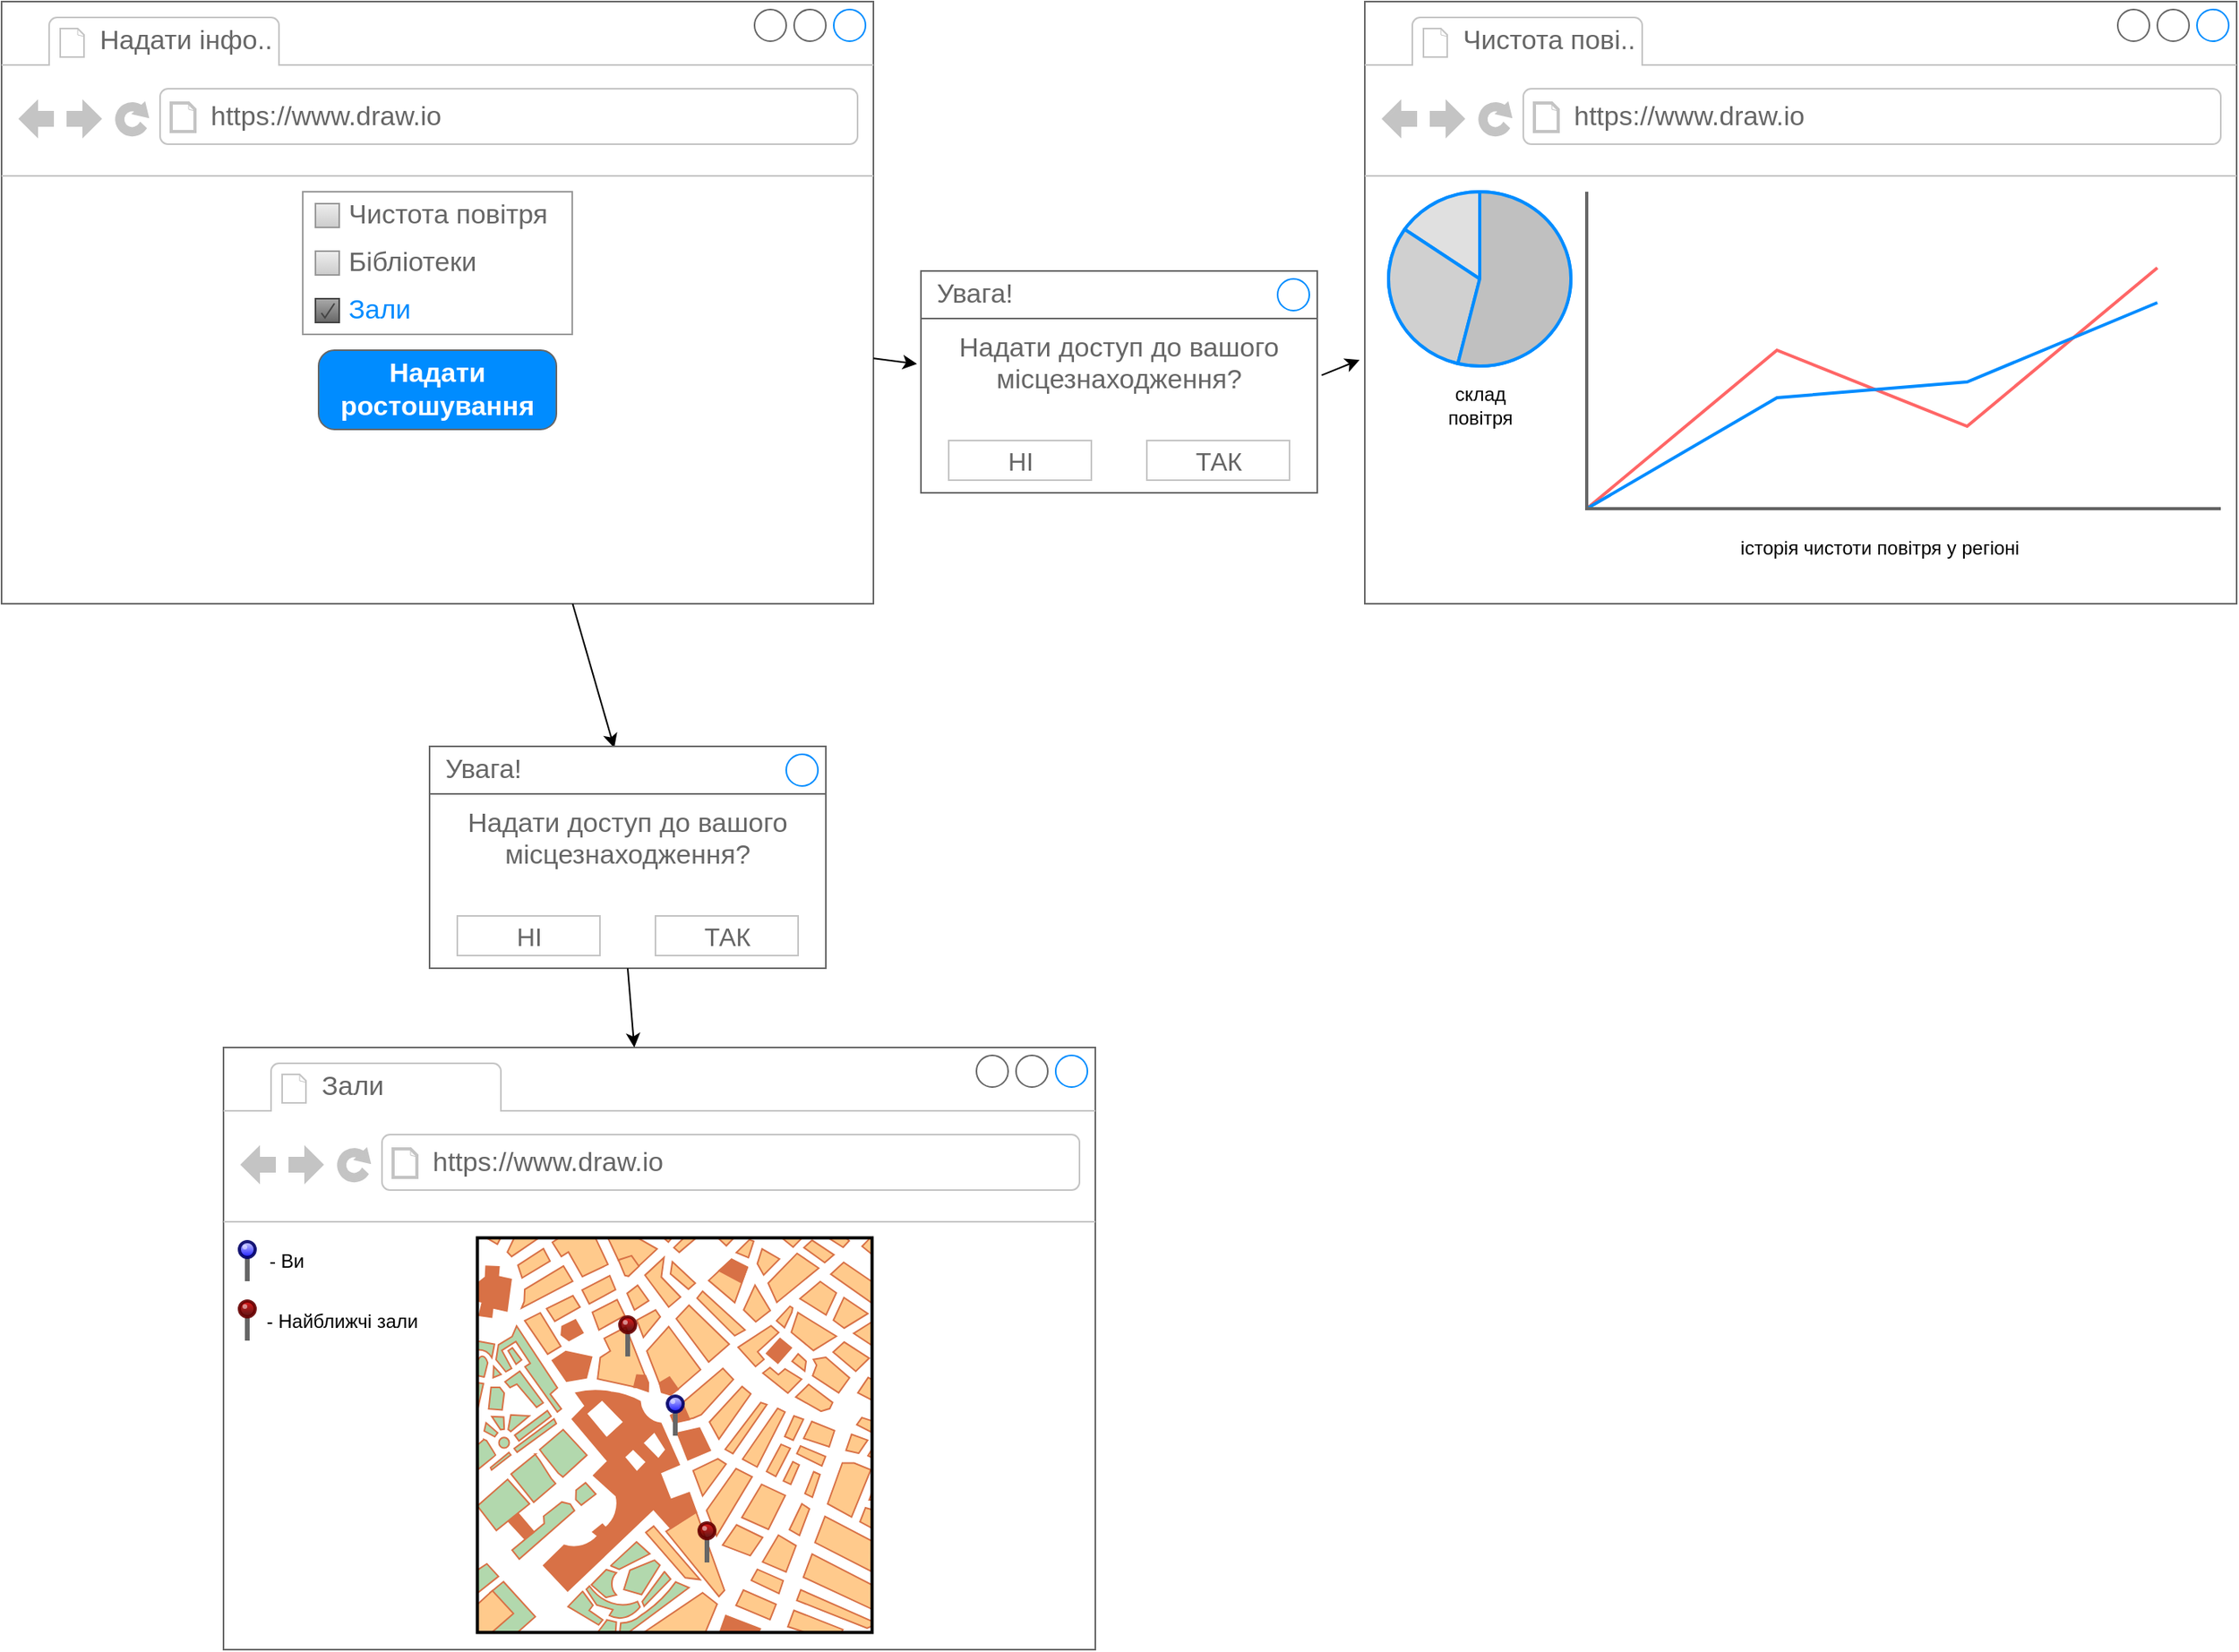 <mxfile version="20.3.0" type="device"><diagram id="6rh-yDU9bg9o7tC9YSz5" name="Страница 1"><mxGraphModel dx="1038" dy="579" grid="1" gridSize="10" guides="1" tooltips="1" connect="1" arrows="1" fold="1" page="1" pageScale="1" pageWidth="827" pageHeight="1169" math="0" shadow="0"><root><mxCell id="0"/><mxCell id="1" parent="0"/><mxCell id="sW3L8a6gKehlJSTnEHbh-6" value="" style="strokeWidth=1;shadow=0;dashed=0;align=center;html=1;shape=mxgraph.mockup.containers.browserWindow;rSize=0;strokeColor=#666666;strokeColor2=#008cff;strokeColor3=#c4c4c4;mainText=,;recursiveResize=0;" vertex="1" parent="1"><mxGeometry x="30" y="20" width="550" height="380" as="geometry"/></mxCell><mxCell id="sW3L8a6gKehlJSTnEHbh-7" value="Надати інфо.." style="strokeWidth=1;shadow=0;dashed=0;align=center;html=1;shape=mxgraph.mockup.containers.anchor;fontSize=17;fontColor=#666666;align=left;" vertex="1" parent="sW3L8a6gKehlJSTnEHbh-6"><mxGeometry x="60" y="12" width="110" height="26" as="geometry"/></mxCell><mxCell id="sW3L8a6gKehlJSTnEHbh-8" value="https://www.draw.io" style="strokeWidth=1;shadow=0;dashed=0;align=center;html=1;shape=mxgraph.mockup.containers.anchor;rSize=0;fontSize=17;fontColor=#666666;align=left;" vertex="1" parent="sW3L8a6gKehlJSTnEHbh-6"><mxGeometry x="130" y="60" width="250" height="26" as="geometry"/></mxCell><mxCell id="sW3L8a6gKehlJSTnEHbh-1" value="" style="strokeWidth=1;shadow=0;dashed=0;align=center;html=1;shape=mxgraph.mockup.forms.rrect;rSize=0;strokeColor=#999999;fillColor=#ffffff;recursiveResize=0;" vertex="1" parent="sW3L8a6gKehlJSTnEHbh-6"><mxGeometry x="190" y="120" width="170" height="90" as="geometry"/></mxCell><mxCell id="sW3L8a6gKehlJSTnEHbh-2" value="Чистота повітря" style="strokeWidth=1;shadow=0;dashed=0;align=center;html=1;shape=mxgraph.mockup.forms.rrect;rSize=0;fillColor=#eeeeee;strokeColor=#999999;gradientColor=#cccccc;align=left;spacingLeft=4;fontSize=17;fontColor=#666666;labelPosition=right;" vertex="1" parent="sW3L8a6gKehlJSTnEHbh-1"><mxGeometry x="8" y="7.5" width="15" height="15" as="geometry"/></mxCell><mxCell id="sW3L8a6gKehlJSTnEHbh-3" value="Бібліотеки" style="strokeWidth=1;shadow=0;dashed=0;align=center;html=1;shape=mxgraph.mockup.forms.rrect;rSize=0;fillColor=#eeeeee;strokeColor=#999999;gradientColor=#cccccc;align=left;spacingLeft=4;fontSize=17;fontColor=#666666;labelPosition=right;" vertex="1" parent="sW3L8a6gKehlJSTnEHbh-1"><mxGeometry x="8" y="37.5" width="15" height="15" as="geometry"/></mxCell><mxCell id="sW3L8a6gKehlJSTnEHbh-4" value="Зали" style="strokeWidth=1;shadow=0;dashed=0;align=center;html=1;shape=mxgraph.mockup.forms.checkbox;rSize=0;resizable=0;fillColor=#aaaaaa;strokeColor=#444444;gradientColor=#666666;align=left;spacingLeft=4;fontSize=17;fontColor=#008cff;labelPosition=right;" vertex="1" parent="sW3L8a6gKehlJSTnEHbh-1"><mxGeometry x="8" y="67.5" width="15" height="15" as="geometry"/></mxCell><mxCell id="sW3L8a6gKehlJSTnEHbh-9" value="Надати ростошування" style="strokeWidth=1;shadow=0;dashed=0;align=center;html=1;shape=mxgraph.mockup.buttons.button;strokeColor=#666666;fontColor=#ffffff;mainText=;buttonStyle=round;fontSize=17;fontStyle=1;fillColor=#008cff;whiteSpace=wrap;" vertex="1" parent="sW3L8a6gKehlJSTnEHbh-6"><mxGeometry x="200" y="220" width="150" height="50" as="geometry"/></mxCell><mxCell id="sW3L8a6gKehlJSTnEHbh-34" value="" style="endArrow=classic;html=1;rounded=0;exitX=0.655;exitY=1;exitDx=0;exitDy=0;exitPerimeter=0;entryX=0.466;entryY=0.033;entryDx=0;entryDy=0;entryPerimeter=0;" edge="1" parent="1" source="sW3L8a6gKehlJSTnEHbh-6" target="sW3L8a6gKehlJSTnEHbh-66"><mxGeometry width="50" height="50" relative="1" as="geometry"><mxPoint x="390" y="460" as="sourcePoint"/><mxPoint x="405" y="487" as="targetPoint"/></mxGeometry></mxCell><mxCell id="sW3L8a6gKehlJSTnEHbh-54" value="" style="strokeWidth=1;shadow=0;dashed=0;align=center;html=1;shape=mxgraph.mockup.containers.browserWindow;rSize=0;strokeColor=#666666;strokeColor2=#008cff;strokeColor3=#c4c4c4;mainText=,;recursiveResize=0;" vertex="1" parent="1"><mxGeometry x="170" y="680" width="550" height="380" as="geometry"/></mxCell><mxCell id="sW3L8a6gKehlJSTnEHbh-55" value="Зали" style="strokeWidth=1;shadow=0;dashed=0;align=center;html=1;shape=mxgraph.mockup.containers.anchor;fontSize=17;fontColor=#666666;align=left;" vertex="1" parent="sW3L8a6gKehlJSTnEHbh-54"><mxGeometry x="60" y="12" width="110" height="26" as="geometry"/></mxCell><mxCell id="sW3L8a6gKehlJSTnEHbh-56" value="https://www.draw.io" style="strokeWidth=1;shadow=0;dashed=0;align=center;html=1;shape=mxgraph.mockup.containers.anchor;rSize=0;fontSize=17;fontColor=#666666;align=left;" vertex="1" parent="sW3L8a6gKehlJSTnEHbh-54"><mxGeometry x="130" y="60" width="250" height="26" as="geometry"/></mxCell><mxCell id="sW3L8a6gKehlJSTnEHbh-57" value="" style="verticalLabelPosition=bottom;shadow=0;dashed=0;align=center;html=1;verticalAlign=top;strokeWidth=1;shape=mxgraph.mockup.misc.map;" vertex="1" parent="sW3L8a6gKehlJSTnEHbh-54"><mxGeometry x="160" y="120" width="250" height="250" as="geometry"/></mxCell><mxCell id="sW3L8a6gKehlJSTnEHbh-58" value="" style="verticalLabelPosition=top;shadow=0;dashed=0;align=center;html=1;verticalAlign=bottom;strokeWidth=1;shape=mxgraph.mockup.misc.pin;fillColor2=#dd0000;fillColor3=#440000;strokeColor=#660000;" vertex="1" parent="sW3L8a6gKehlJSTnEHbh-54"><mxGeometry x="250" y="170" width="10" height="25" as="geometry"/></mxCell><mxCell id="sW3L8a6gKehlJSTnEHbh-59" value="" style="verticalLabelPosition=top;shadow=0;dashed=0;align=center;html=1;verticalAlign=bottom;strokeWidth=1;shape=mxgraph.mockup.misc.pin;fillColor2=#dd0000;fillColor3=#440000;strokeColor=#660000;" vertex="1" parent="sW3L8a6gKehlJSTnEHbh-54"><mxGeometry x="300" y="300" width="10" height="25" as="geometry"/></mxCell><mxCell id="sW3L8a6gKehlJSTnEHbh-60" value="" style="verticalLabelPosition=top;shadow=0;dashed=0;align=center;html=1;verticalAlign=bottom;strokeWidth=1;shape=mxgraph.mockup.misc.pin;fillColor2=#ccccff;fillColor3=#0000ff;strokeColor=#000066;" vertex="1" parent="sW3L8a6gKehlJSTnEHbh-54"><mxGeometry x="280" y="220" width="10" height="25" as="geometry"/></mxCell><mxCell id="sW3L8a6gKehlJSTnEHbh-61" value="- Ви" style="text;html=1;strokeColor=none;fillColor=none;align=center;verticalAlign=middle;whiteSpace=wrap;rounded=0;" vertex="1" parent="sW3L8a6gKehlJSTnEHbh-54"><mxGeometry x="10" y="120" width="60" height="30" as="geometry"/></mxCell><mxCell id="sW3L8a6gKehlJSTnEHbh-62" value="" style="verticalLabelPosition=top;shadow=0;dashed=0;align=center;html=1;verticalAlign=bottom;strokeWidth=1;shape=mxgraph.mockup.misc.pin;fillColor2=#ccccff;fillColor3=#0000ff;strokeColor=#000066;" vertex="1" parent="sW3L8a6gKehlJSTnEHbh-54"><mxGeometry x="10" y="122.5" width="10" height="25" as="geometry"/></mxCell><mxCell id="sW3L8a6gKehlJSTnEHbh-63" value="" style="verticalLabelPosition=top;shadow=0;dashed=0;align=center;html=1;verticalAlign=bottom;strokeWidth=1;shape=mxgraph.mockup.misc.pin;fillColor2=#dd0000;fillColor3=#440000;strokeColor=#660000;" vertex="1" parent="sW3L8a6gKehlJSTnEHbh-54"><mxGeometry x="10" y="160" width="10" height="25" as="geometry"/></mxCell><mxCell id="sW3L8a6gKehlJSTnEHbh-64" value="- Найближчі зали" style="text;html=1;strokeColor=none;fillColor=none;align=center;verticalAlign=middle;whiteSpace=wrap;rounded=0;" vertex="1" parent="sW3L8a6gKehlJSTnEHbh-54"><mxGeometry x="10" y="157.5" width="130" height="30" as="geometry"/></mxCell><mxCell id="sW3L8a6gKehlJSTnEHbh-65" value="Надати доступ до вашого місцезнаходження?" style="strokeWidth=1;shadow=0;dashed=0;align=center;html=1;shape=mxgraph.mockup.containers.rrect;rSize=0;strokeColor=#666666;fontColor=#666666;fontSize=17;verticalAlign=top;whiteSpace=wrap;fillColor=#ffffff;spacingTop=32;" vertex="1" parent="1"><mxGeometry x="300" y="490" width="250" height="140" as="geometry"/></mxCell><mxCell id="sW3L8a6gKehlJSTnEHbh-66" value="Увага!" style="strokeWidth=1;shadow=0;dashed=0;align=center;html=1;shape=mxgraph.mockup.containers.rrect;rSize=0;fontSize=17;fontColor=#666666;strokeColor=#666666;align=left;spacingLeft=8;fillColor=none;resizeWidth=1;" vertex="1" parent="sW3L8a6gKehlJSTnEHbh-65"><mxGeometry width="250" height="30" relative="1" as="geometry"/></mxCell><mxCell id="sW3L8a6gKehlJSTnEHbh-67" value="" style="shape=ellipse;strokeColor=#008cff;resizable=0;fillColor=none;html=1;" vertex="1" parent="sW3L8a6gKehlJSTnEHbh-66"><mxGeometry x="1" y="0.5" width="20" height="20" relative="1" as="geometry"><mxPoint x="-25" y="-10" as="offset"/></mxGeometry></mxCell><mxCell id="sW3L8a6gKehlJSTnEHbh-68" value="НІ" style="strokeWidth=1;shadow=0;dashed=0;align=center;html=1;shape=mxgraph.mockup.containers.rrect;rSize=0;fontSize=16;fontColor=#666666;strokeColor=#c4c4c4;whiteSpace=wrap;fillColor=none;" vertex="1" parent="sW3L8a6gKehlJSTnEHbh-65"><mxGeometry x="0.25" y="1" width="90" height="25" relative="1" as="geometry"><mxPoint x="-45" y="-33" as="offset"/></mxGeometry></mxCell><mxCell id="sW3L8a6gKehlJSTnEHbh-69" value="ТАК" style="strokeWidth=1;shadow=0;dashed=0;align=center;html=1;shape=mxgraph.mockup.containers.rrect;rSize=0;fontSize=16;fontColor=#666666;strokeColor=#c4c4c4;whiteSpace=wrap;fillColor=none;" vertex="1" parent="sW3L8a6gKehlJSTnEHbh-65"><mxGeometry x="0.75" y="1" width="90" height="25" relative="1" as="geometry"><mxPoint x="-45" y="-33" as="offset"/></mxGeometry></mxCell><mxCell id="sW3L8a6gKehlJSTnEHbh-70" value="" style="endArrow=classic;html=1;rounded=0;exitX=0.5;exitY=1.001;exitDx=0;exitDy=0;exitPerimeter=0;" edge="1" parent="1" source="sW3L8a6gKehlJSTnEHbh-65" target="sW3L8a6gKehlJSTnEHbh-54"><mxGeometry width="50" height="50" relative="1" as="geometry"><mxPoint x="400" y="860" as="sourcePoint"/><mxPoint x="450" y="810" as="targetPoint"/></mxGeometry></mxCell><mxCell id="sW3L8a6gKehlJSTnEHbh-72" value="" style="strokeWidth=1;shadow=0;dashed=0;align=center;html=1;shape=mxgraph.mockup.containers.browserWindow;rSize=0;strokeColor=#666666;strokeColor2=#008cff;strokeColor3=#c4c4c4;mainText=,;recursiveResize=0;" vertex="1" parent="1"><mxGeometry x="890" y="20" width="550" height="380" as="geometry"/></mxCell><mxCell id="sW3L8a6gKehlJSTnEHbh-73" value="Чистота пові.." style="strokeWidth=1;shadow=0;dashed=0;align=center;html=1;shape=mxgraph.mockup.containers.anchor;fontSize=17;fontColor=#666666;align=left;" vertex="1" parent="sW3L8a6gKehlJSTnEHbh-72"><mxGeometry x="60" y="12" width="110" height="26" as="geometry"/></mxCell><mxCell id="sW3L8a6gKehlJSTnEHbh-74" value="https://www.draw.io" style="strokeWidth=1;shadow=0;dashed=0;align=center;html=1;shape=mxgraph.mockup.containers.anchor;rSize=0;fontSize=17;fontColor=#666666;align=left;" vertex="1" parent="sW3L8a6gKehlJSTnEHbh-72"><mxGeometry x="130" y="60" width="250" height="26" as="geometry"/></mxCell><mxCell id="sW3L8a6gKehlJSTnEHbh-90" value="" style="verticalLabelPosition=bottom;shadow=0;dashed=0;align=center;html=1;verticalAlign=top;strokeWidth=1;shape=mxgraph.mockup.graphics.pieChart;strokeColor=#008cff;parts=10,20,35;partColors=#e0e0e0,#d0d0d0,#c0c0c0,#b0b0b0,#a0a0a0;strokeWidth=2;" vertex="1" parent="sW3L8a6gKehlJSTnEHbh-72"><mxGeometry x="15" y="120" width="115" height="110" as="geometry"/></mxCell><mxCell id="sW3L8a6gKehlJSTnEHbh-91" value="" style="verticalLabelPosition=bottom;shadow=0;dashed=0;align=center;html=1;verticalAlign=top;strokeWidth=1;shape=mxgraph.mockup.graphics.lineChart;strokeColor=none;strokeColor2=#666666;strokeColor3=#008cff;strokeColor4=#FF6666;" vertex="1" parent="sW3L8a6gKehlJSTnEHbh-72"><mxGeometry x="140" y="120" width="400" height="200" as="geometry"/></mxCell><mxCell id="sW3L8a6gKehlJSTnEHbh-92" value="склад повітря" style="text;html=1;strokeColor=none;fillColor=none;align=center;verticalAlign=middle;whiteSpace=wrap;rounded=0;" vertex="1" parent="sW3L8a6gKehlJSTnEHbh-72"><mxGeometry x="42.5" y="240" width="60" height="30" as="geometry"/></mxCell><mxCell id="sW3L8a6gKehlJSTnEHbh-93" value="історія чистоти повітря у регіоні" style="text;html=1;strokeColor=none;fillColor=none;align=center;verticalAlign=middle;whiteSpace=wrap;rounded=0;" vertex="1" parent="sW3L8a6gKehlJSTnEHbh-72"><mxGeometry x="190" y="330" width="270" height="30" as="geometry"/></mxCell><mxCell id="sW3L8a6gKehlJSTnEHbh-83" value="Надати доступ до вашого місцезнаходження?" style="strokeWidth=1;shadow=0;dashed=0;align=center;html=1;shape=mxgraph.mockup.containers.rrect;rSize=0;strokeColor=#666666;fontColor=#666666;fontSize=17;verticalAlign=top;whiteSpace=wrap;fillColor=#ffffff;spacingTop=32;" vertex="1" parent="1"><mxGeometry x="610" y="190" width="250" height="140" as="geometry"/></mxCell><mxCell id="sW3L8a6gKehlJSTnEHbh-84" value="Увага!" style="strokeWidth=1;shadow=0;dashed=0;align=center;html=1;shape=mxgraph.mockup.containers.rrect;rSize=0;fontSize=17;fontColor=#666666;strokeColor=#666666;align=left;spacingLeft=8;fillColor=none;resizeWidth=1;" vertex="1" parent="sW3L8a6gKehlJSTnEHbh-83"><mxGeometry width="250" height="30" relative="1" as="geometry"/></mxCell><mxCell id="sW3L8a6gKehlJSTnEHbh-85" value="" style="shape=ellipse;strokeColor=#008cff;resizable=0;fillColor=none;html=1;" vertex="1" parent="sW3L8a6gKehlJSTnEHbh-84"><mxGeometry x="1" y="0.5" width="20" height="20" relative="1" as="geometry"><mxPoint x="-25" y="-10" as="offset"/></mxGeometry></mxCell><mxCell id="sW3L8a6gKehlJSTnEHbh-86" value="НІ" style="strokeWidth=1;shadow=0;dashed=0;align=center;html=1;shape=mxgraph.mockup.containers.rrect;rSize=0;fontSize=16;fontColor=#666666;strokeColor=#c4c4c4;whiteSpace=wrap;fillColor=none;" vertex="1" parent="sW3L8a6gKehlJSTnEHbh-83"><mxGeometry x="0.25" y="1" width="90" height="25" relative="1" as="geometry"><mxPoint x="-45" y="-33" as="offset"/></mxGeometry></mxCell><mxCell id="sW3L8a6gKehlJSTnEHbh-87" value="ТАК" style="strokeWidth=1;shadow=0;dashed=0;align=center;html=1;shape=mxgraph.mockup.containers.rrect;rSize=0;fontSize=16;fontColor=#666666;strokeColor=#c4c4c4;whiteSpace=wrap;fillColor=none;" vertex="1" parent="sW3L8a6gKehlJSTnEHbh-83"><mxGeometry x="0.75" y="1" width="90" height="25" relative="1" as="geometry"><mxPoint x="-45" y="-33" as="offset"/></mxGeometry></mxCell><mxCell id="sW3L8a6gKehlJSTnEHbh-88" value="" style="endArrow=classic;html=1;rounded=0;entryX=-0.01;entryY=0.419;entryDx=0;entryDy=0;entryPerimeter=0;" edge="1" parent="1" source="sW3L8a6gKehlJSTnEHbh-6" target="sW3L8a6gKehlJSTnEHbh-83"><mxGeometry width="50" height="50" relative="1" as="geometry"><mxPoint x="610" y="290" as="sourcePoint"/><mxPoint x="660" y="240" as="targetPoint"/></mxGeometry></mxCell><mxCell id="sW3L8a6gKehlJSTnEHbh-89" value="" style="endArrow=classic;html=1;rounded=0;exitX=1.011;exitY=0.47;exitDx=0;exitDy=0;exitPerimeter=0;entryX=-0.006;entryY=0.595;entryDx=0;entryDy=0;entryPerimeter=0;" edge="1" parent="1" source="sW3L8a6gKehlJSTnEHbh-83" target="sW3L8a6gKehlJSTnEHbh-72"><mxGeometry width="50" height="50" relative="1" as="geometry"><mxPoint x="610" y="290" as="sourcePoint"/><mxPoint x="660" y="240" as="targetPoint"/></mxGeometry></mxCell></root></mxGraphModel></diagram></mxfile>